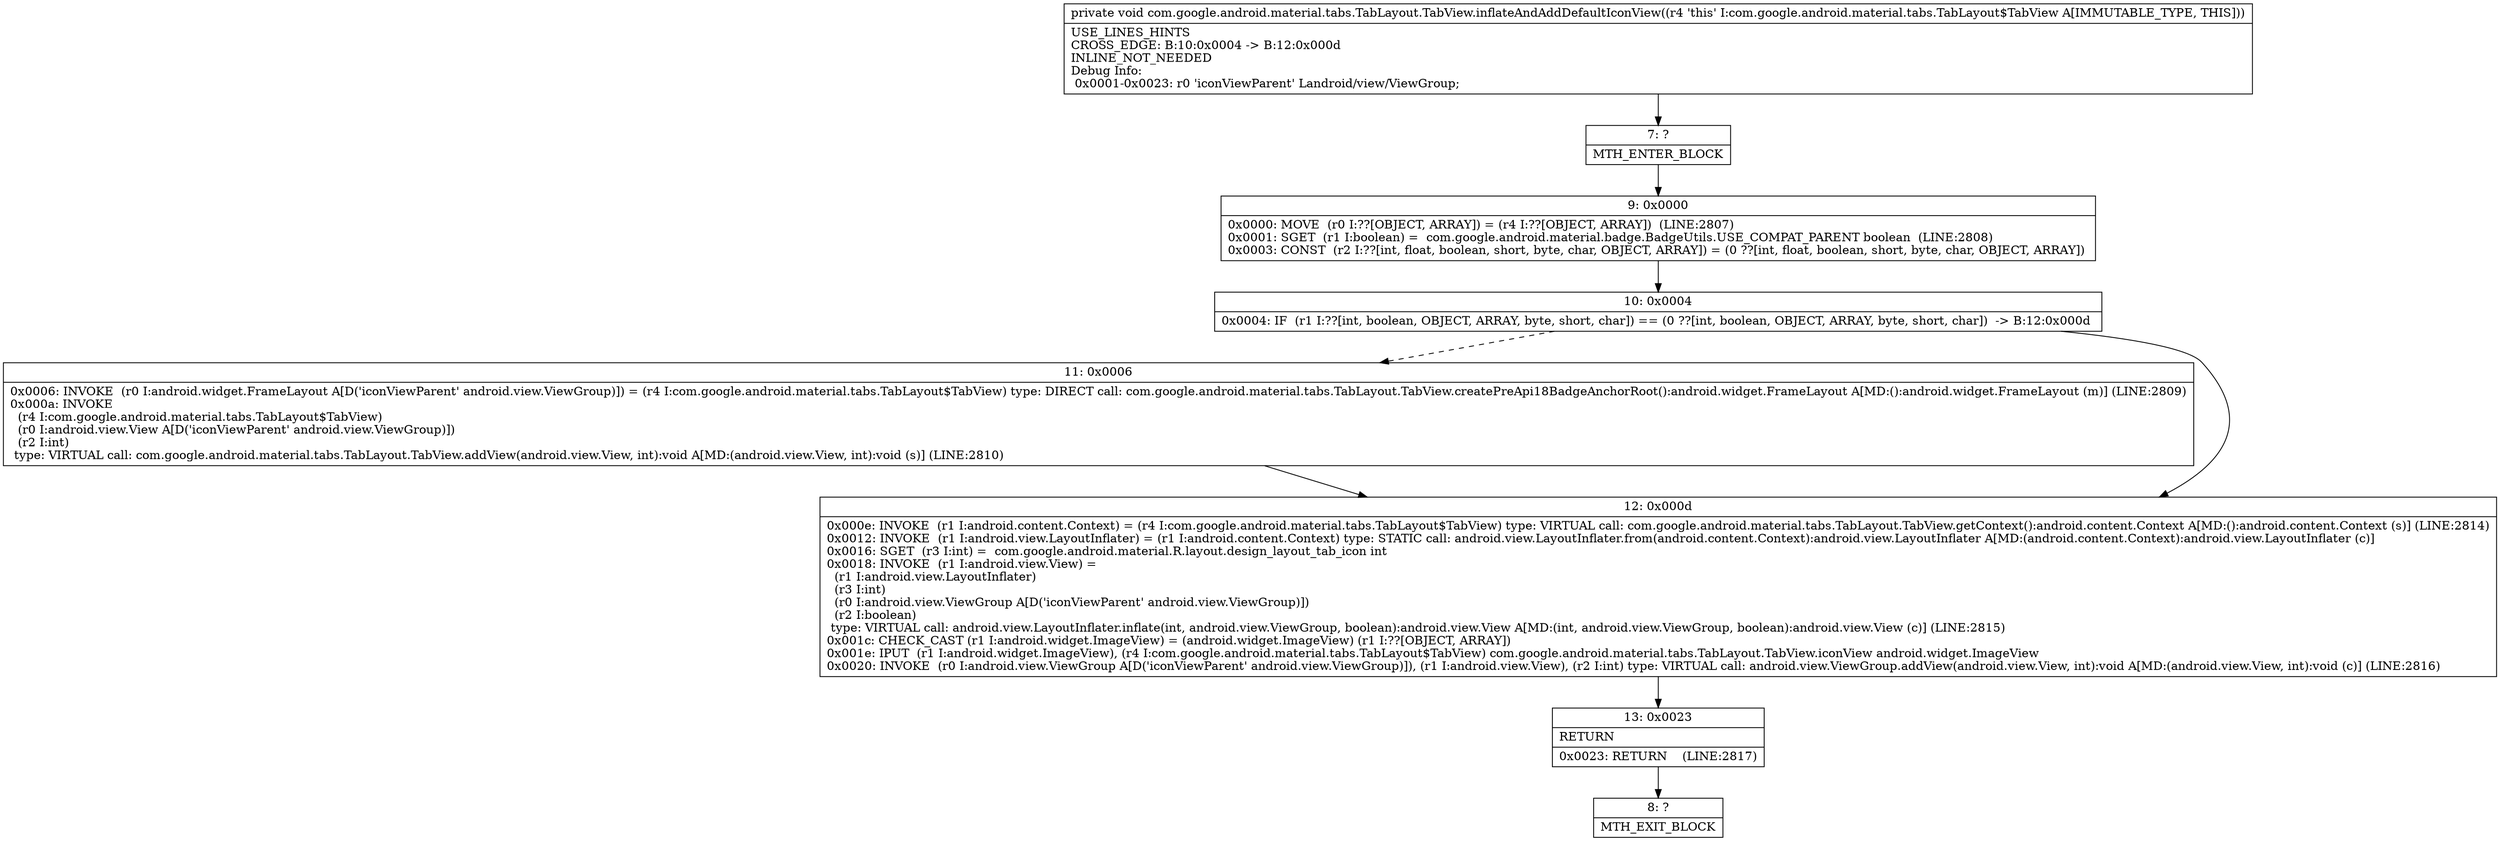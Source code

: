 digraph "CFG forcom.google.android.material.tabs.TabLayout.TabView.inflateAndAddDefaultIconView()V" {
Node_7 [shape=record,label="{7\:\ ?|MTH_ENTER_BLOCK\l}"];
Node_9 [shape=record,label="{9\:\ 0x0000|0x0000: MOVE  (r0 I:??[OBJECT, ARRAY]) = (r4 I:??[OBJECT, ARRAY])  (LINE:2807)\l0x0001: SGET  (r1 I:boolean) =  com.google.android.material.badge.BadgeUtils.USE_COMPAT_PARENT boolean  (LINE:2808)\l0x0003: CONST  (r2 I:??[int, float, boolean, short, byte, char, OBJECT, ARRAY]) = (0 ??[int, float, boolean, short, byte, char, OBJECT, ARRAY]) \l}"];
Node_10 [shape=record,label="{10\:\ 0x0004|0x0004: IF  (r1 I:??[int, boolean, OBJECT, ARRAY, byte, short, char]) == (0 ??[int, boolean, OBJECT, ARRAY, byte, short, char])  \-\> B:12:0x000d \l}"];
Node_11 [shape=record,label="{11\:\ 0x0006|0x0006: INVOKE  (r0 I:android.widget.FrameLayout A[D('iconViewParent' android.view.ViewGroup)]) = (r4 I:com.google.android.material.tabs.TabLayout$TabView) type: DIRECT call: com.google.android.material.tabs.TabLayout.TabView.createPreApi18BadgeAnchorRoot():android.widget.FrameLayout A[MD:():android.widget.FrameLayout (m)] (LINE:2809)\l0x000a: INVOKE  \l  (r4 I:com.google.android.material.tabs.TabLayout$TabView)\l  (r0 I:android.view.View A[D('iconViewParent' android.view.ViewGroup)])\l  (r2 I:int)\l type: VIRTUAL call: com.google.android.material.tabs.TabLayout.TabView.addView(android.view.View, int):void A[MD:(android.view.View, int):void (s)] (LINE:2810)\l}"];
Node_12 [shape=record,label="{12\:\ 0x000d|0x000e: INVOKE  (r1 I:android.content.Context) = (r4 I:com.google.android.material.tabs.TabLayout$TabView) type: VIRTUAL call: com.google.android.material.tabs.TabLayout.TabView.getContext():android.content.Context A[MD:():android.content.Context (s)] (LINE:2814)\l0x0012: INVOKE  (r1 I:android.view.LayoutInflater) = (r1 I:android.content.Context) type: STATIC call: android.view.LayoutInflater.from(android.content.Context):android.view.LayoutInflater A[MD:(android.content.Context):android.view.LayoutInflater (c)]\l0x0016: SGET  (r3 I:int) =  com.google.android.material.R.layout.design_layout_tab_icon int \l0x0018: INVOKE  (r1 I:android.view.View) = \l  (r1 I:android.view.LayoutInflater)\l  (r3 I:int)\l  (r0 I:android.view.ViewGroup A[D('iconViewParent' android.view.ViewGroup)])\l  (r2 I:boolean)\l type: VIRTUAL call: android.view.LayoutInflater.inflate(int, android.view.ViewGroup, boolean):android.view.View A[MD:(int, android.view.ViewGroup, boolean):android.view.View (c)] (LINE:2815)\l0x001c: CHECK_CAST (r1 I:android.widget.ImageView) = (android.widget.ImageView) (r1 I:??[OBJECT, ARRAY]) \l0x001e: IPUT  (r1 I:android.widget.ImageView), (r4 I:com.google.android.material.tabs.TabLayout$TabView) com.google.android.material.tabs.TabLayout.TabView.iconView android.widget.ImageView \l0x0020: INVOKE  (r0 I:android.view.ViewGroup A[D('iconViewParent' android.view.ViewGroup)]), (r1 I:android.view.View), (r2 I:int) type: VIRTUAL call: android.view.ViewGroup.addView(android.view.View, int):void A[MD:(android.view.View, int):void (c)] (LINE:2816)\l}"];
Node_13 [shape=record,label="{13\:\ 0x0023|RETURN\l|0x0023: RETURN    (LINE:2817)\l}"];
Node_8 [shape=record,label="{8\:\ ?|MTH_EXIT_BLOCK\l}"];
MethodNode[shape=record,label="{private void com.google.android.material.tabs.TabLayout.TabView.inflateAndAddDefaultIconView((r4 'this' I:com.google.android.material.tabs.TabLayout$TabView A[IMMUTABLE_TYPE, THIS]))  | USE_LINES_HINTS\lCROSS_EDGE: B:10:0x0004 \-\> B:12:0x000d\lINLINE_NOT_NEEDED\lDebug Info:\l  0x0001\-0x0023: r0 'iconViewParent' Landroid\/view\/ViewGroup;\l}"];
MethodNode -> Node_7;Node_7 -> Node_9;
Node_9 -> Node_10;
Node_10 -> Node_11[style=dashed];
Node_10 -> Node_12;
Node_11 -> Node_12;
Node_12 -> Node_13;
Node_13 -> Node_8;
}

